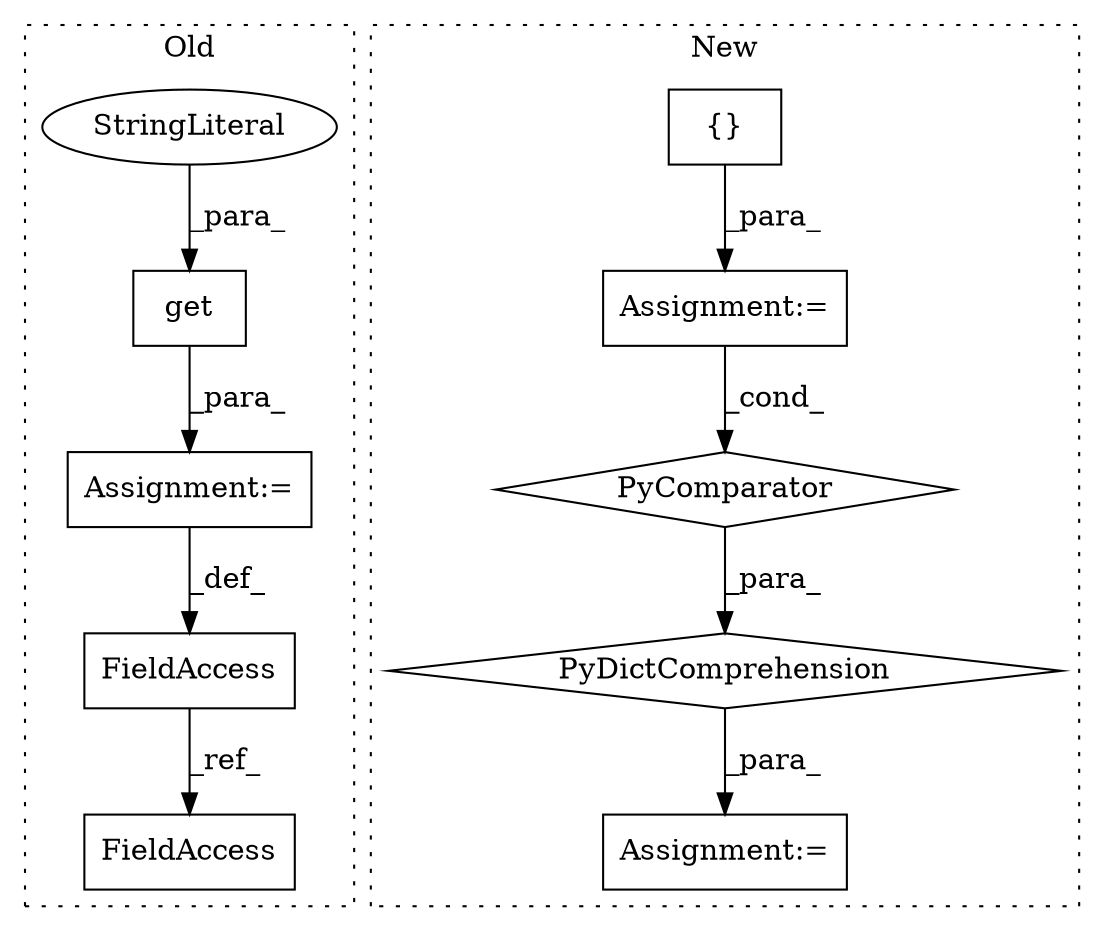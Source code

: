 digraph G {
subgraph cluster0 {
1 [label="get" a="32" s="4410,4442" l="4,1" shape="box"];
5 [label="StringLiteral" a="45" s="4414" l="11" shape="ellipse"];
6 [label="Assignment:=" a="7" s="4403" l="1" shape="box"];
8 [label="FieldAccess" a="22" s="4387" l="16" shape="box"];
9 [label="FieldAccess" a="22" s="9093" l="16" shape="box"];
label = "Old";
style="dotted";
}
subgraph cluster1 {
2 [label="PyDictComprehension" a="110" s="4434" l="225" shape="diamond"];
3 [label="PyComparator" a="113" s="4597" l="54" shape="diamond"];
4 [label="Assignment:=" a="7" s="4597" l="54" shape="box"];
7 [label="Assignment:=" a="7" s="4420" l="14" shape="box"];
10 [label="{}" a="4" s="4620,4641" l="1,1" shape="box"];
label = "New";
style="dotted";
}
1 -> 6 [label="_para_"];
2 -> 7 [label="_para_"];
3 -> 2 [label="_para_"];
4 -> 3 [label="_cond_"];
5 -> 1 [label="_para_"];
6 -> 8 [label="_def_"];
8 -> 9 [label="_ref_"];
10 -> 4 [label="_para_"];
}